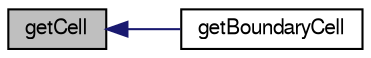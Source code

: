 digraph "getCell"
{
  bgcolor="transparent";
  edge [fontname="FreeSans",fontsize="10",labelfontname="FreeSans",labelfontsize="10"];
  node [fontname="FreeSans",fontsize="10",shape=record];
  rankdir="LR";
  Node592 [label="getCell",height=0.2,width=0.4,color="black", fillcolor="grey75", style="filled", fontcolor="black"];
  Node592 -> Node593 [dir="back",color="midnightblue",fontsize="10",style="solid",fontname="FreeSans"];
  Node593 [label="getBoundaryCell",height=0.2,width=0.4,color="black",URL="$a29314.html#a8e6899ed9cb3eca442e52da839216b34",tooltip="Returns cell next to boundary face. "];
}
